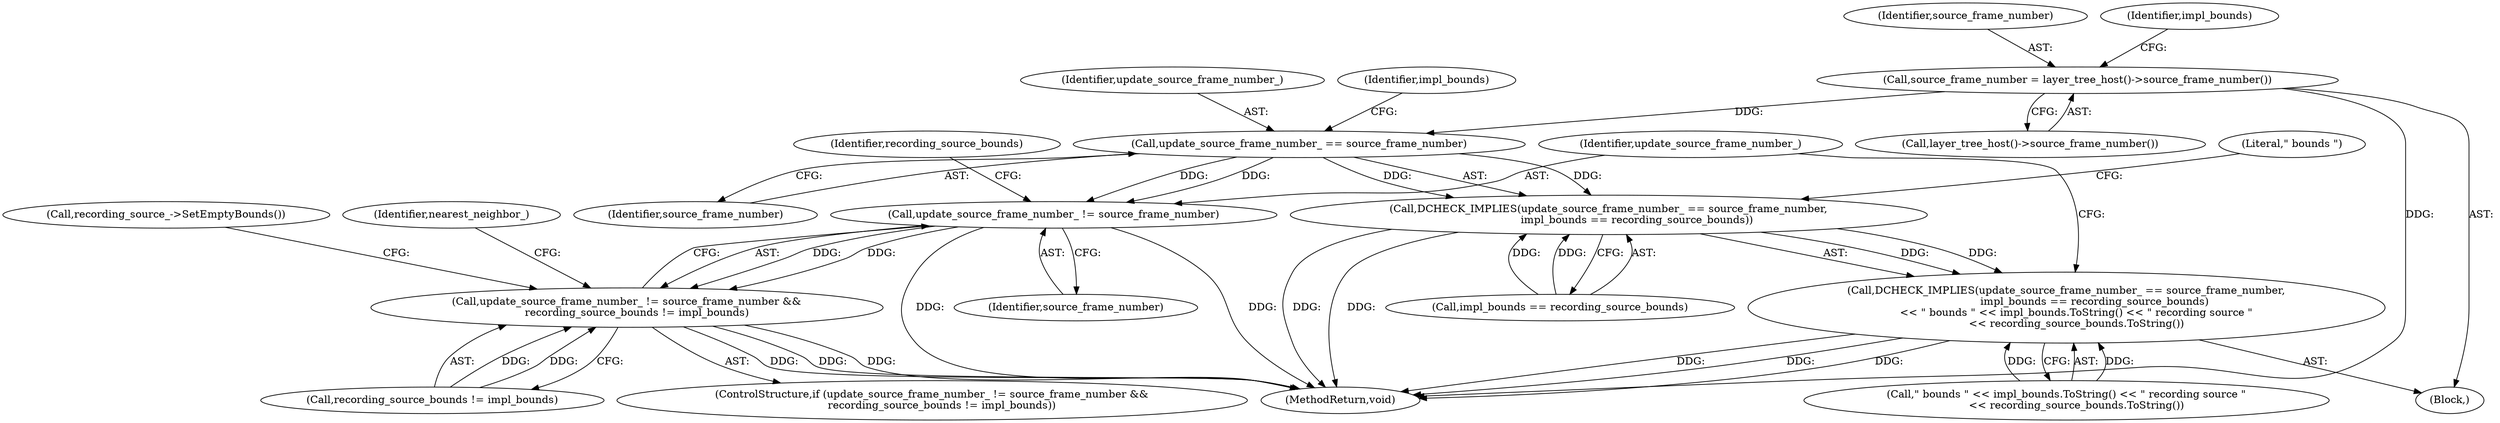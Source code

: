 digraph "0_Chrome_d193f6bb5aa5bdc05e07f314abacf7d7bc466d3d@API" {
"1000128" [label="(Call,update_source_frame_number_ == source_frame_number)"];
"1000115" [label="(Call,source_frame_number = layer_tree_host()->source_frame_number())"];
"1000127" [label="(Call,DCHECK_IMPLIES(update_source_frame_number_ == source_frame_number,\n                 impl_bounds == recording_source_bounds))"];
"1000126" [label="(Call,DCHECK_IMPLIES(update_source_frame_number_ == source_frame_number,\n                 impl_bounds == recording_source_bounds)\n      << \" bounds \" << impl_bounds.ToString() << \" recording source \"\n      << recording_source_bounds.ToString())"];
"1000143" [label="(Call,update_source_frame_number_ != source_frame_number)"];
"1000142" [label="(Call,update_source_frame_number_ != source_frame_number &&\n      recording_source_bounds != impl_bounds)"];
"1000127" [label="(Call,DCHECK_IMPLIES(update_source_frame_number_ == source_frame_number,\n                 impl_bounds == recording_source_bounds))"];
"1000116" [label="(Identifier,source_frame_number)"];
"1000144" [label="(Identifier,update_source_frame_number_)"];
"1000129" [label="(Identifier,update_source_frame_number_)"];
"1000126" [label="(Call,DCHECK_IMPLIES(update_source_frame_number_ == source_frame_number,\n                 impl_bounds == recording_source_bounds)\n      << \" bounds \" << impl_bounds.ToString() << \" recording source \"\n      << recording_source_bounds.ToString())"];
"1000142" [label="(Call,update_source_frame_number_ != source_frame_number &&\n      recording_source_bounds != impl_bounds)"];
"1000102" [label="(Block,)"];
"1000152" [label="(Identifier,nearest_neighbor_)"];
"1000115" [label="(Call,source_frame_number = layer_tree_host()->source_frame_number())"];
"1000117" [label="(Call,layer_tree_host()->source_frame_number())"];
"1000134" [label="(Call,\" bounds \" << impl_bounds.ToString() << \" recording source \"\n      << recording_source_bounds.ToString())"];
"1000128" [label="(Call,update_source_frame_number_ == source_frame_number)"];
"1000135" [label="(Literal,\" bounds \")"];
"1000172" [label="(MethodReturn,void)"];
"1000141" [label="(ControlStructure,if (update_source_frame_number_ != source_frame_number &&\n      recording_source_bounds != impl_bounds))"];
"1000120" [label="(Identifier,impl_bounds)"];
"1000143" [label="(Call,update_source_frame_number_ != source_frame_number)"];
"1000150" [label="(Call,recording_source_->SetEmptyBounds())"];
"1000145" [label="(Identifier,source_frame_number)"];
"1000147" [label="(Identifier,recording_source_bounds)"];
"1000132" [label="(Identifier,impl_bounds)"];
"1000130" [label="(Identifier,source_frame_number)"];
"1000146" [label="(Call,recording_source_bounds != impl_bounds)"];
"1000131" [label="(Call,impl_bounds == recording_source_bounds)"];
"1000128" -> "1000127"  [label="AST: "];
"1000128" -> "1000130"  [label="CFG: "];
"1000129" -> "1000128"  [label="AST: "];
"1000130" -> "1000128"  [label="AST: "];
"1000132" -> "1000128"  [label="CFG: "];
"1000128" -> "1000127"  [label="DDG: "];
"1000128" -> "1000127"  [label="DDG: "];
"1000115" -> "1000128"  [label="DDG: "];
"1000128" -> "1000143"  [label="DDG: "];
"1000128" -> "1000143"  [label="DDG: "];
"1000115" -> "1000102"  [label="AST: "];
"1000115" -> "1000117"  [label="CFG: "];
"1000116" -> "1000115"  [label="AST: "];
"1000117" -> "1000115"  [label="AST: "];
"1000120" -> "1000115"  [label="CFG: "];
"1000115" -> "1000172"  [label="DDG: "];
"1000127" -> "1000126"  [label="AST: "];
"1000127" -> "1000131"  [label="CFG: "];
"1000131" -> "1000127"  [label="AST: "];
"1000135" -> "1000127"  [label="CFG: "];
"1000127" -> "1000172"  [label="DDG: "];
"1000127" -> "1000172"  [label="DDG: "];
"1000127" -> "1000126"  [label="DDG: "];
"1000127" -> "1000126"  [label="DDG: "];
"1000131" -> "1000127"  [label="DDG: "];
"1000131" -> "1000127"  [label="DDG: "];
"1000126" -> "1000102"  [label="AST: "];
"1000126" -> "1000134"  [label="CFG: "];
"1000134" -> "1000126"  [label="AST: "];
"1000144" -> "1000126"  [label="CFG: "];
"1000126" -> "1000172"  [label="DDG: "];
"1000126" -> "1000172"  [label="DDG: "];
"1000126" -> "1000172"  [label="DDG: "];
"1000134" -> "1000126"  [label="DDG: "];
"1000134" -> "1000126"  [label="DDG: "];
"1000143" -> "1000142"  [label="AST: "];
"1000143" -> "1000145"  [label="CFG: "];
"1000144" -> "1000143"  [label="AST: "];
"1000145" -> "1000143"  [label="AST: "];
"1000147" -> "1000143"  [label="CFG: "];
"1000142" -> "1000143"  [label="CFG: "];
"1000143" -> "1000172"  [label="DDG: "];
"1000143" -> "1000172"  [label="DDG: "];
"1000143" -> "1000142"  [label="DDG: "];
"1000143" -> "1000142"  [label="DDG: "];
"1000142" -> "1000141"  [label="AST: "];
"1000142" -> "1000146"  [label="CFG: "];
"1000146" -> "1000142"  [label="AST: "];
"1000150" -> "1000142"  [label="CFG: "];
"1000152" -> "1000142"  [label="CFG: "];
"1000142" -> "1000172"  [label="DDG: "];
"1000142" -> "1000172"  [label="DDG: "];
"1000142" -> "1000172"  [label="DDG: "];
"1000146" -> "1000142"  [label="DDG: "];
"1000146" -> "1000142"  [label="DDG: "];
}

